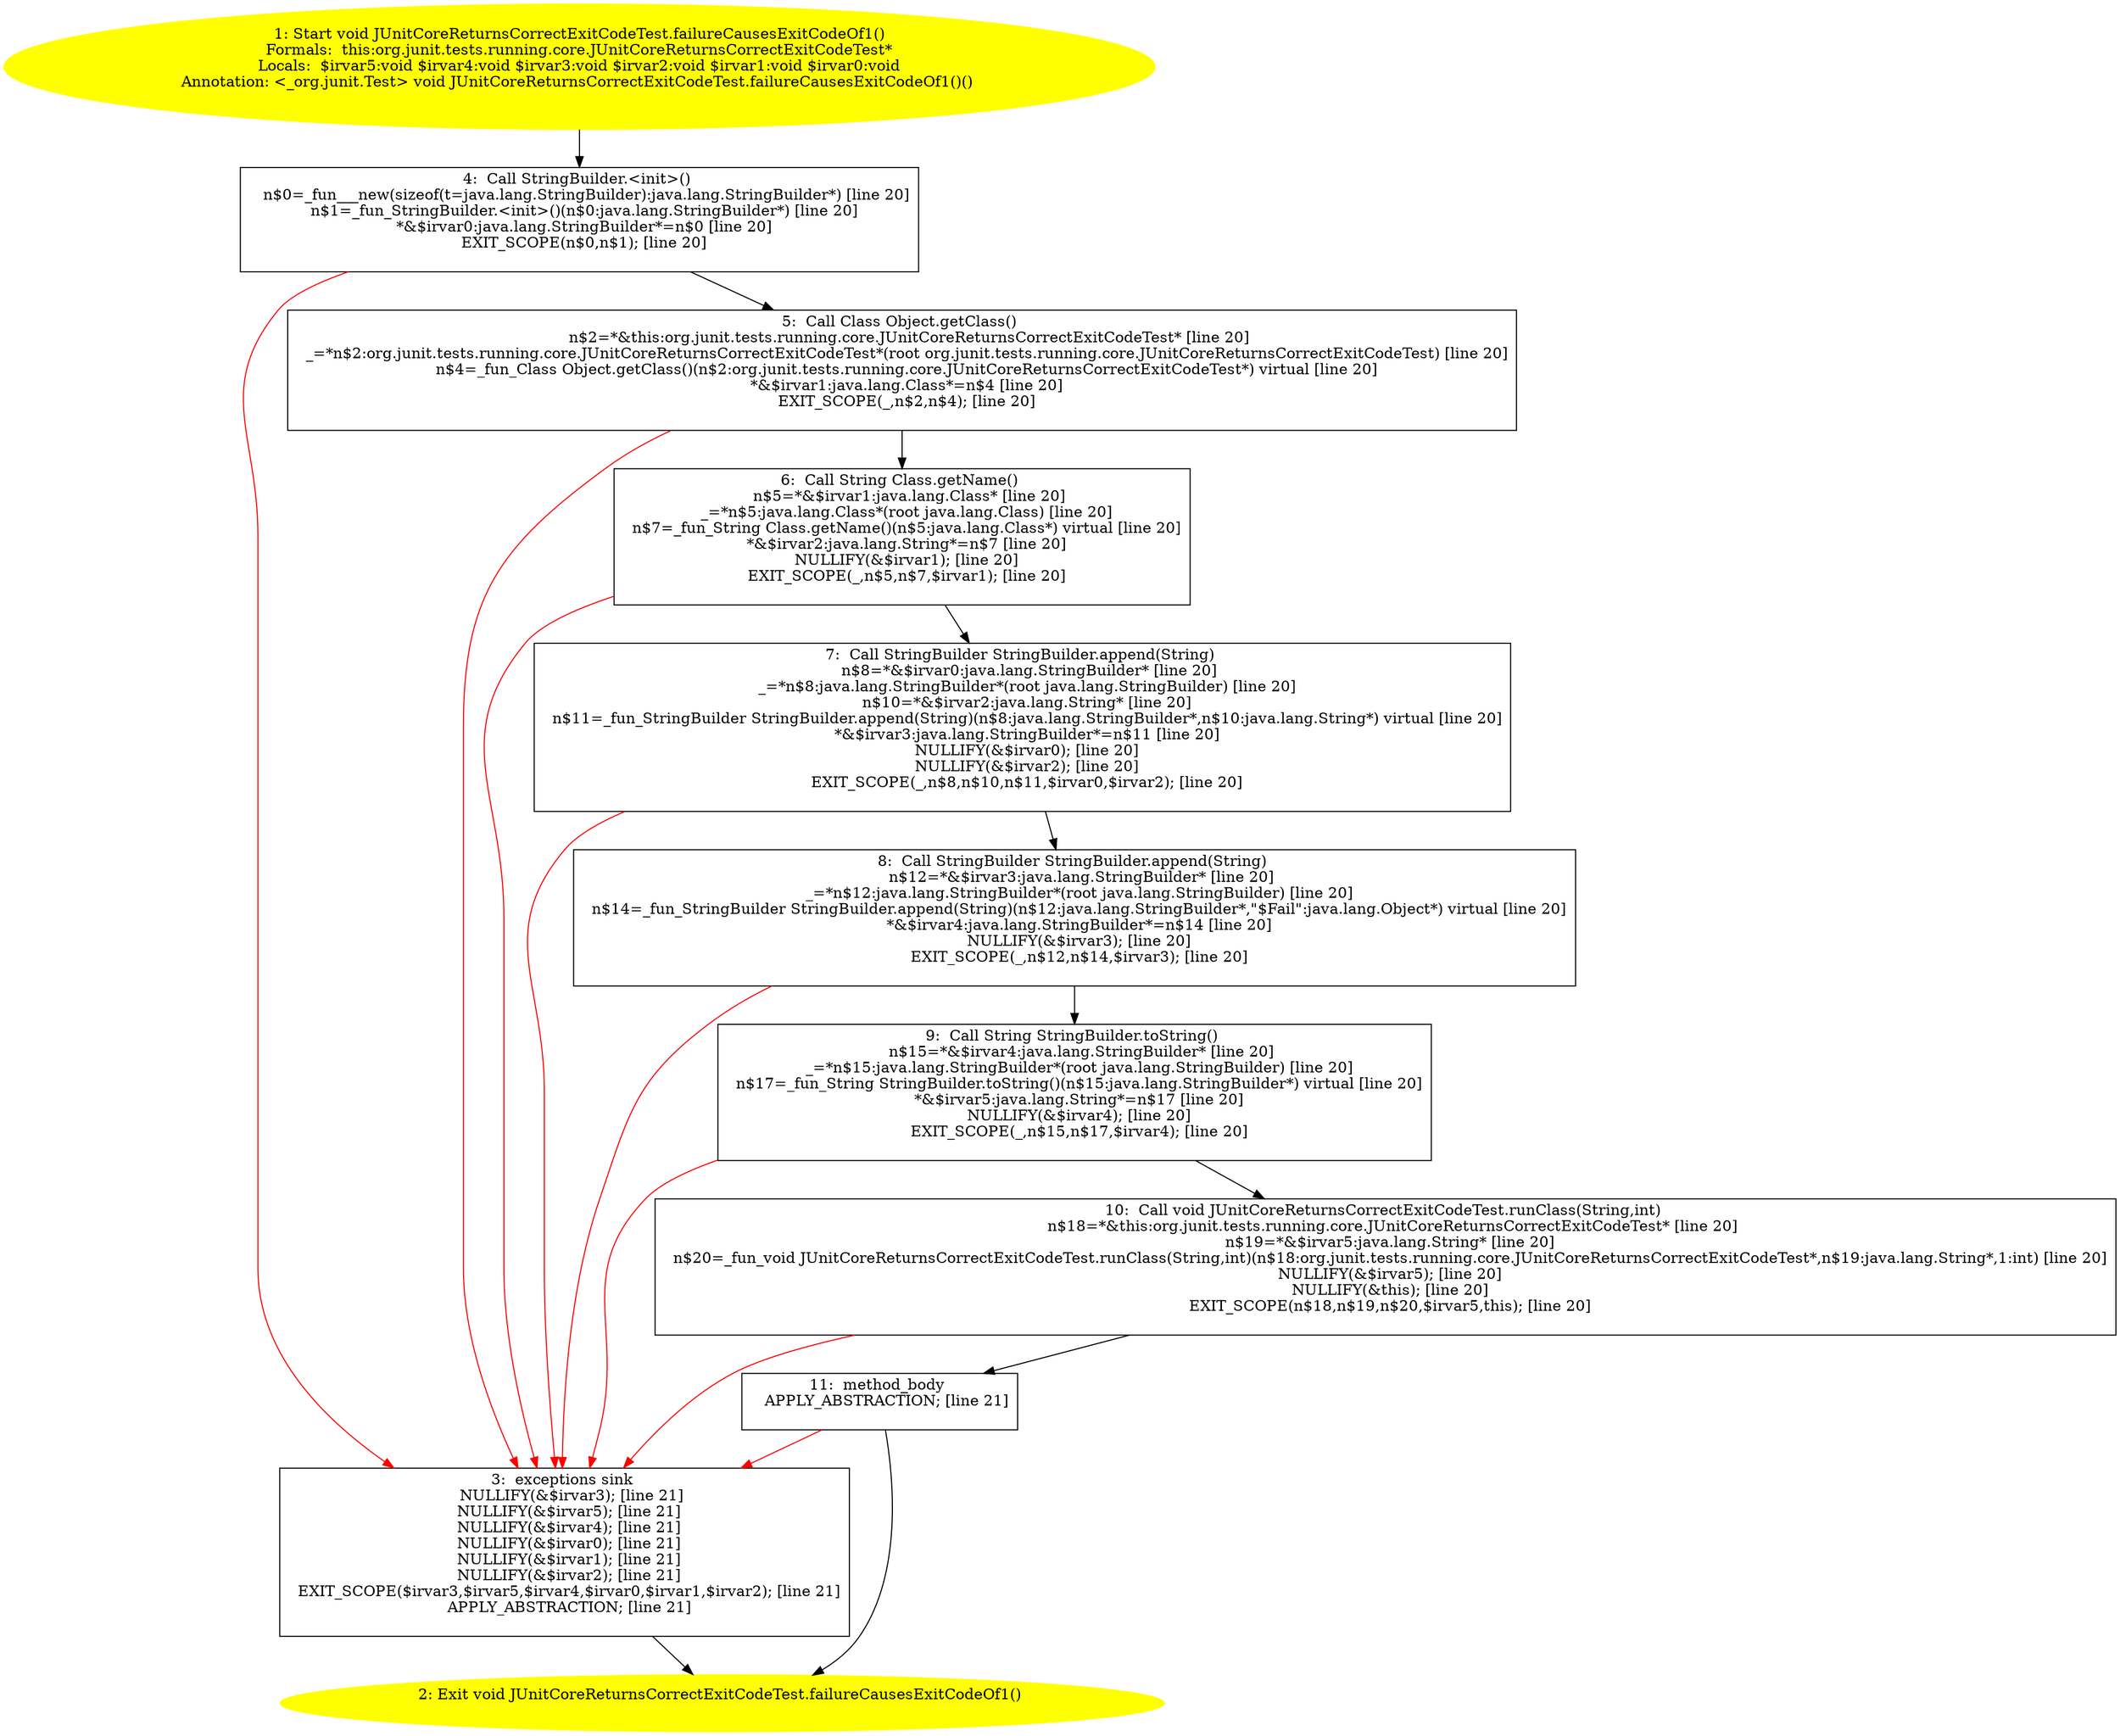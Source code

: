 /* @generated */
digraph cfg {
"org.junit.tests.running.core.JUnitCoreReturnsCorrectExitCodeTest.failureCausesExitCodeOf1():void.2a254a96fed18151d49c99045bde097d_1" [label="1: Start void JUnitCoreReturnsCorrectExitCodeTest.failureCausesExitCodeOf1()\nFormals:  this:org.junit.tests.running.core.JUnitCoreReturnsCorrectExitCodeTest*\nLocals:  $irvar5:void $irvar4:void $irvar3:void $irvar2:void $irvar1:void $irvar0:void\nAnnotation: <_org.junit.Test> void JUnitCoreReturnsCorrectExitCodeTest.failureCausesExitCodeOf1()() \n  " color=yellow style=filled]
	

	 "org.junit.tests.running.core.JUnitCoreReturnsCorrectExitCodeTest.failureCausesExitCodeOf1():void.2a254a96fed18151d49c99045bde097d_1" -> "org.junit.tests.running.core.JUnitCoreReturnsCorrectExitCodeTest.failureCausesExitCodeOf1():void.2a254a96fed18151d49c99045bde097d_4" ;
"org.junit.tests.running.core.JUnitCoreReturnsCorrectExitCodeTest.failureCausesExitCodeOf1():void.2a254a96fed18151d49c99045bde097d_2" [label="2: Exit void JUnitCoreReturnsCorrectExitCodeTest.failureCausesExitCodeOf1() \n  " color=yellow style=filled]
	

"org.junit.tests.running.core.JUnitCoreReturnsCorrectExitCodeTest.failureCausesExitCodeOf1():void.2a254a96fed18151d49c99045bde097d_3" [label="3:  exceptions sink \n   NULLIFY(&$irvar3); [line 21]\n  NULLIFY(&$irvar5); [line 21]\n  NULLIFY(&$irvar4); [line 21]\n  NULLIFY(&$irvar0); [line 21]\n  NULLIFY(&$irvar1); [line 21]\n  NULLIFY(&$irvar2); [line 21]\n  EXIT_SCOPE($irvar3,$irvar5,$irvar4,$irvar0,$irvar1,$irvar2); [line 21]\n  APPLY_ABSTRACTION; [line 21]\n " shape="box"]
	

	 "org.junit.tests.running.core.JUnitCoreReturnsCorrectExitCodeTest.failureCausesExitCodeOf1():void.2a254a96fed18151d49c99045bde097d_3" -> "org.junit.tests.running.core.JUnitCoreReturnsCorrectExitCodeTest.failureCausesExitCodeOf1():void.2a254a96fed18151d49c99045bde097d_2" ;
"org.junit.tests.running.core.JUnitCoreReturnsCorrectExitCodeTest.failureCausesExitCodeOf1():void.2a254a96fed18151d49c99045bde097d_4" [label="4:  Call StringBuilder.<init>() \n   n$0=_fun___new(sizeof(t=java.lang.StringBuilder):java.lang.StringBuilder*) [line 20]\n  n$1=_fun_StringBuilder.<init>()(n$0:java.lang.StringBuilder*) [line 20]\n  *&$irvar0:java.lang.StringBuilder*=n$0 [line 20]\n  EXIT_SCOPE(n$0,n$1); [line 20]\n " shape="box"]
	

	 "org.junit.tests.running.core.JUnitCoreReturnsCorrectExitCodeTest.failureCausesExitCodeOf1():void.2a254a96fed18151d49c99045bde097d_4" -> "org.junit.tests.running.core.JUnitCoreReturnsCorrectExitCodeTest.failureCausesExitCodeOf1():void.2a254a96fed18151d49c99045bde097d_5" ;
	 "org.junit.tests.running.core.JUnitCoreReturnsCorrectExitCodeTest.failureCausesExitCodeOf1():void.2a254a96fed18151d49c99045bde097d_4" -> "org.junit.tests.running.core.JUnitCoreReturnsCorrectExitCodeTest.failureCausesExitCodeOf1():void.2a254a96fed18151d49c99045bde097d_3" [color="red" ];
"org.junit.tests.running.core.JUnitCoreReturnsCorrectExitCodeTest.failureCausesExitCodeOf1():void.2a254a96fed18151d49c99045bde097d_5" [label="5:  Call Class Object.getClass() \n   n$2=*&this:org.junit.tests.running.core.JUnitCoreReturnsCorrectExitCodeTest* [line 20]\n  _=*n$2:org.junit.tests.running.core.JUnitCoreReturnsCorrectExitCodeTest*(root org.junit.tests.running.core.JUnitCoreReturnsCorrectExitCodeTest) [line 20]\n  n$4=_fun_Class Object.getClass()(n$2:org.junit.tests.running.core.JUnitCoreReturnsCorrectExitCodeTest*) virtual [line 20]\n  *&$irvar1:java.lang.Class*=n$4 [line 20]\n  EXIT_SCOPE(_,n$2,n$4); [line 20]\n " shape="box"]
	

	 "org.junit.tests.running.core.JUnitCoreReturnsCorrectExitCodeTest.failureCausesExitCodeOf1():void.2a254a96fed18151d49c99045bde097d_5" -> "org.junit.tests.running.core.JUnitCoreReturnsCorrectExitCodeTest.failureCausesExitCodeOf1():void.2a254a96fed18151d49c99045bde097d_6" ;
	 "org.junit.tests.running.core.JUnitCoreReturnsCorrectExitCodeTest.failureCausesExitCodeOf1():void.2a254a96fed18151d49c99045bde097d_5" -> "org.junit.tests.running.core.JUnitCoreReturnsCorrectExitCodeTest.failureCausesExitCodeOf1():void.2a254a96fed18151d49c99045bde097d_3" [color="red" ];
"org.junit.tests.running.core.JUnitCoreReturnsCorrectExitCodeTest.failureCausesExitCodeOf1():void.2a254a96fed18151d49c99045bde097d_6" [label="6:  Call String Class.getName() \n   n$5=*&$irvar1:java.lang.Class* [line 20]\n  _=*n$5:java.lang.Class*(root java.lang.Class) [line 20]\n  n$7=_fun_String Class.getName()(n$5:java.lang.Class*) virtual [line 20]\n  *&$irvar2:java.lang.String*=n$7 [line 20]\n  NULLIFY(&$irvar1); [line 20]\n  EXIT_SCOPE(_,n$5,n$7,$irvar1); [line 20]\n " shape="box"]
	

	 "org.junit.tests.running.core.JUnitCoreReturnsCorrectExitCodeTest.failureCausesExitCodeOf1():void.2a254a96fed18151d49c99045bde097d_6" -> "org.junit.tests.running.core.JUnitCoreReturnsCorrectExitCodeTest.failureCausesExitCodeOf1():void.2a254a96fed18151d49c99045bde097d_7" ;
	 "org.junit.tests.running.core.JUnitCoreReturnsCorrectExitCodeTest.failureCausesExitCodeOf1():void.2a254a96fed18151d49c99045bde097d_6" -> "org.junit.tests.running.core.JUnitCoreReturnsCorrectExitCodeTest.failureCausesExitCodeOf1():void.2a254a96fed18151d49c99045bde097d_3" [color="red" ];
"org.junit.tests.running.core.JUnitCoreReturnsCorrectExitCodeTest.failureCausesExitCodeOf1():void.2a254a96fed18151d49c99045bde097d_7" [label="7:  Call StringBuilder StringBuilder.append(String) \n   n$8=*&$irvar0:java.lang.StringBuilder* [line 20]\n  _=*n$8:java.lang.StringBuilder*(root java.lang.StringBuilder) [line 20]\n  n$10=*&$irvar2:java.lang.String* [line 20]\n  n$11=_fun_StringBuilder StringBuilder.append(String)(n$8:java.lang.StringBuilder*,n$10:java.lang.String*) virtual [line 20]\n  *&$irvar3:java.lang.StringBuilder*=n$11 [line 20]\n  NULLIFY(&$irvar0); [line 20]\n  NULLIFY(&$irvar2); [line 20]\n  EXIT_SCOPE(_,n$8,n$10,n$11,$irvar0,$irvar2); [line 20]\n " shape="box"]
	

	 "org.junit.tests.running.core.JUnitCoreReturnsCorrectExitCodeTest.failureCausesExitCodeOf1():void.2a254a96fed18151d49c99045bde097d_7" -> "org.junit.tests.running.core.JUnitCoreReturnsCorrectExitCodeTest.failureCausesExitCodeOf1():void.2a254a96fed18151d49c99045bde097d_8" ;
	 "org.junit.tests.running.core.JUnitCoreReturnsCorrectExitCodeTest.failureCausesExitCodeOf1():void.2a254a96fed18151d49c99045bde097d_7" -> "org.junit.tests.running.core.JUnitCoreReturnsCorrectExitCodeTest.failureCausesExitCodeOf1():void.2a254a96fed18151d49c99045bde097d_3" [color="red" ];
"org.junit.tests.running.core.JUnitCoreReturnsCorrectExitCodeTest.failureCausesExitCodeOf1():void.2a254a96fed18151d49c99045bde097d_8" [label="8:  Call StringBuilder StringBuilder.append(String) \n   n$12=*&$irvar3:java.lang.StringBuilder* [line 20]\n  _=*n$12:java.lang.StringBuilder*(root java.lang.StringBuilder) [line 20]\n  n$14=_fun_StringBuilder StringBuilder.append(String)(n$12:java.lang.StringBuilder*,\"$Fail\":java.lang.Object*) virtual [line 20]\n  *&$irvar4:java.lang.StringBuilder*=n$14 [line 20]\n  NULLIFY(&$irvar3); [line 20]\n  EXIT_SCOPE(_,n$12,n$14,$irvar3); [line 20]\n " shape="box"]
	

	 "org.junit.tests.running.core.JUnitCoreReturnsCorrectExitCodeTest.failureCausesExitCodeOf1():void.2a254a96fed18151d49c99045bde097d_8" -> "org.junit.tests.running.core.JUnitCoreReturnsCorrectExitCodeTest.failureCausesExitCodeOf1():void.2a254a96fed18151d49c99045bde097d_9" ;
	 "org.junit.tests.running.core.JUnitCoreReturnsCorrectExitCodeTest.failureCausesExitCodeOf1():void.2a254a96fed18151d49c99045bde097d_8" -> "org.junit.tests.running.core.JUnitCoreReturnsCorrectExitCodeTest.failureCausesExitCodeOf1():void.2a254a96fed18151d49c99045bde097d_3" [color="red" ];
"org.junit.tests.running.core.JUnitCoreReturnsCorrectExitCodeTest.failureCausesExitCodeOf1():void.2a254a96fed18151d49c99045bde097d_9" [label="9:  Call String StringBuilder.toString() \n   n$15=*&$irvar4:java.lang.StringBuilder* [line 20]\n  _=*n$15:java.lang.StringBuilder*(root java.lang.StringBuilder) [line 20]\n  n$17=_fun_String StringBuilder.toString()(n$15:java.lang.StringBuilder*) virtual [line 20]\n  *&$irvar5:java.lang.String*=n$17 [line 20]\n  NULLIFY(&$irvar4); [line 20]\n  EXIT_SCOPE(_,n$15,n$17,$irvar4); [line 20]\n " shape="box"]
	

	 "org.junit.tests.running.core.JUnitCoreReturnsCorrectExitCodeTest.failureCausesExitCodeOf1():void.2a254a96fed18151d49c99045bde097d_9" -> "org.junit.tests.running.core.JUnitCoreReturnsCorrectExitCodeTest.failureCausesExitCodeOf1():void.2a254a96fed18151d49c99045bde097d_10" ;
	 "org.junit.tests.running.core.JUnitCoreReturnsCorrectExitCodeTest.failureCausesExitCodeOf1():void.2a254a96fed18151d49c99045bde097d_9" -> "org.junit.tests.running.core.JUnitCoreReturnsCorrectExitCodeTest.failureCausesExitCodeOf1():void.2a254a96fed18151d49c99045bde097d_3" [color="red" ];
"org.junit.tests.running.core.JUnitCoreReturnsCorrectExitCodeTest.failureCausesExitCodeOf1():void.2a254a96fed18151d49c99045bde097d_10" [label="10:  Call void JUnitCoreReturnsCorrectExitCodeTest.runClass(String,int) \n   n$18=*&this:org.junit.tests.running.core.JUnitCoreReturnsCorrectExitCodeTest* [line 20]\n  n$19=*&$irvar5:java.lang.String* [line 20]\n  n$20=_fun_void JUnitCoreReturnsCorrectExitCodeTest.runClass(String,int)(n$18:org.junit.tests.running.core.JUnitCoreReturnsCorrectExitCodeTest*,n$19:java.lang.String*,1:int) [line 20]\n  NULLIFY(&$irvar5); [line 20]\n  NULLIFY(&this); [line 20]\n  EXIT_SCOPE(n$18,n$19,n$20,$irvar5,this); [line 20]\n " shape="box"]
	

	 "org.junit.tests.running.core.JUnitCoreReturnsCorrectExitCodeTest.failureCausesExitCodeOf1():void.2a254a96fed18151d49c99045bde097d_10" -> "org.junit.tests.running.core.JUnitCoreReturnsCorrectExitCodeTest.failureCausesExitCodeOf1():void.2a254a96fed18151d49c99045bde097d_11" ;
	 "org.junit.tests.running.core.JUnitCoreReturnsCorrectExitCodeTest.failureCausesExitCodeOf1():void.2a254a96fed18151d49c99045bde097d_10" -> "org.junit.tests.running.core.JUnitCoreReturnsCorrectExitCodeTest.failureCausesExitCodeOf1():void.2a254a96fed18151d49c99045bde097d_3" [color="red" ];
"org.junit.tests.running.core.JUnitCoreReturnsCorrectExitCodeTest.failureCausesExitCodeOf1():void.2a254a96fed18151d49c99045bde097d_11" [label="11:  method_body \n   APPLY_ABSTRACTION; [line 21]\n " shape="box"]
	

	 "org.junit.tests.running.core.JUnitCoreReturnsCorrectExitCodeTest.failureCausesExitCodeOf1():void.2a254a96fed18151d49c99045bde097d_11" -> "org.junit.tests.running.core.JUnitCoreReturnsCorrectExitCodeTest.failureCausesExitCodeOf1():void.2a254a96fed18151d49c99045bde097d_2" ;
	 "org.junit.tests.running.core.JUnitCoreReturnsCorrectExitCodeTest.failureCausesExitCodeOf1():void.2a254a96fed18151d49c99045bde097d_11" -> "org.junit.tests.running.core.JUnitCoreReturnsCorrectExitCodeTest.failureCausesExitCodeOf1():void.2a254a96fed18151d49c99045bde097d_3" [color="red" ];
}
